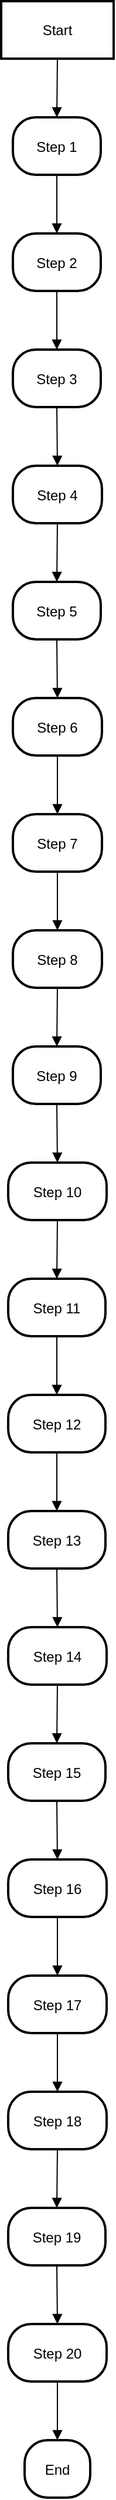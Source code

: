 <mxfile version="24.8.3">
  <diagram name="Page-1" id="THVUXLUAPRuHUd8sM5LI">
    <mxGraphModel>
      <root>
        <mxCell id="0" />
        <mxCell id="1" parent="0" />
        <mxCell id="2" value="Start" style="whiteSpace=wrap;strokeWidth=2;" vertex="1" parent="1">
          <mxGeometry x="8" y="8" width="96" height="49" as="geometry" />
        </mxCell>
        <mxCell id="3" value="Step 1" style="rounded=1;arcSize=40;strokeWidth=2" vertex="1" parent="1">
          <mxGeometry x="18" y="107" width="75" height="49" as="geometry" />
        </mxCell>
        <mxCell id="4" value="Step 2" style="rounded=1;arcSize=40;strokeWidth=2" vertex="1" parent="1">
          <mxGeometry x="18" y="206" width="75" height="49" as="geometry" />
        </mxCell>
        <mxCell id="5" value="Step 3" style="rounded=1;arcSize=40;strokeWidth=2" vertex="1" parent="1">
          <mxGeometry x="18" y="305" width="75" height="49" as="geometry" />
        </mxCell>
        <mxCell id="6" value="Step 4" style="rounded=1;arcSize=40;strokeWidth=2" vertex="1" parent="1">
          <mxGeometry x="18" y="404" width="76" height="49" as="geometry" />
        </mxCell>
        <mxCell id="7" value="Step 5" style="rounded=1;arcSize=40;strokeWidth=2" vertex="1" parent="1">
          <mxGeometry x="18" y="503" width="75" height="49" as="geometry" />
        </mxCell>
        <mxCell id="8" value="Step 6" style="rounded=1;arcSize=40;strokeWidth=2" vertex="1" parent="1">
          <mxGeometry x="18" y="602" width="76" height="49" as="geometry" />
        </mxCell>
        <mxCell id="9" value="Step 7" style="rounded=1;arcSize=40;strokeWidth=2" vertex="1" parent="1">
          <mxGeometry x="18" y="701" width="76" height="49" as="geometry" />
        </mxCell>
        <mxCell id="10" value="Step 8" style="rounded=1;arcSize=40;strokeWidth=2" vertex="1" parent="1">
          <mxGeometry x="18" y="800" width="76" height="49" as="geometry" />
        </mxCell>
        <mxCell id="11" value="Step 9" style="rounded=1;arcSize=40;strokeWidth=2" vertex="1" parent="1">
          <mxGeometry x="18" y="899" width="75" height="49" as="geometry" />
        </mxCell>
        <mxCell id="12" value="Step 10" style="rounded=1;arcSize=40;strokeWidth=2" vertex="1" parent="1">
          <mxGeometry x="14" y="998" width="84" height="49" as="geometry" />
        </mxCell>
        <mxCell id="13" value="Step 11" style="rounded=1;arcSize=40;strokeWidth=2" vertex="1" parent="1">
          <mxGeometry x="14" y="1097" width="83" height="49" as="geometry" />
        </mxCell>
        <mxCell id="14" value="Step 12" style="rounded=1;arcSize=40;strokeWidth=2" vertex="1" parent="1">
          <mxGeometry x="14" y="1196" width="83" height="49" as="geometry" />
        </mxCell>
        <mxCell id="15" value="Step 13" style="rounded=1;arcSize=40;strokeWidth=2" vertex="1" parent="1">
          <mxGeometry x="14" y="1295" width="83" height="49" as="geometry" />
        </mxCell>
        <mxCell id="16" value="Step 14" style="rounded=1;arcSize=40;strokeWidth=2" vertex="1" parent="1">
          <mxGeometry x="14" y="1394" width="84" height="49" as="geometry" />
        </mxCell>
        <mxCell id="17" value="Step 15" style="rounded=1;arcSize=40;strokeWidth=2" vertex="1" parent="1">
          <mxGeometry x="14" y="1493" width="83" height="49" as="geometry" />
        </mxCell>
        <mxCell id="18" value="Step 16" style="rounded=1;arcSize=40;strokeWidth=2" vertex="1" parent="1">
          <mxGeometry x="14" y="1592" width="84" height="49" as="geometry" />
        </mxCell>
        <mxCell id="19" value="Step 17" style="rounded=1;arcSize=40;strokeWidth=2" vertex="1" parent="1">
          <mxGeometry x="14" y="1691" width="84" height="49" as="geometry" />
        </mxCell>
        <mxCell id="20" value="Step 18" style="rounded=1;arcSize=40;strokeWidth=2" vertex="1" parent="1">
          <mxGeometry x="14" y="1790" width="84" height="49" as="geometry" />
        </mxCell>
        <mxCell id="21" value="Step 19" style="rounded=1;arcSize=40;strokeWidth=2" vertex="1" parent="1">
          <mxGeometry x="14" y="1889" width="83" height="49" as="geometry" />
        </mxCell>
        <mxCell id="22" value="Step 20" style="rounded=1;arcSize=40;strokeWidth=2" vertex="1" parent="1">
          <mxGeometry x="14" y="1988" width="84" height="49" as="geometry" />
        </mxCell>
        <mxCell id="23" value="End" style="rounded=1;arcSize=40;strokeWidth=2" vertex="1" parent="1">
          <mxGeometry x="28" y="2087" width="56" height="49" as="geometry" />
        </mxCell>
        <mxCell id="24" value="" style="curved=1;startArrow=none;endArrow=block;exitX=0.5;exitY=1;entryX=0.5;entryY=0;" edge="1" parent="1" source="2" target="3">
          <mxGeometry relative="1" as="geometry">
            <Array as="points" />
          </mxGeometry>
        </mxCell>
        <mxCell id="25" value="" style="curved=1;startArrow=none;endArrow=block;exitX=0.5;exitY=1;entryX=0.5;entryY=0;" edge="1" parent="1" source="3" target="4">
          <mxGeometry relative="1" as="geometry">
            <Array as="points" />
          </mxGeometry>
        </mxCell>
        <mxCell id="26" value="" style="curved=1;startArrow=none;endArrow=block;exitX=0.5;exitY=1;entryX=0.5;entryY=0;" edge="1" parent="1" source="4" target="5">
          <mxGeometry relative="1" as="geometry">
            <Array as="points" />
          </mxGeometry>
        </mxCell>
        <mxCell id="27" value="" style="curved=1;startArrow=none;endArrow=block;exitX=0.5;exitY=1;entryX=0.5;entryY=0;" edge="1" parent="1" source="5" target="6">
          <mxGeometry relative="1" as="geometry">
            <Array as="points" />
          </mxGeometry>
        </mxCell>
        <mxCell id="28" value="" style="curved=1;startArrow=none;endArrow=block;exitX=0.5;exitY=1;entryX=0.5;entryY=0;" edge="1" parent="1" source="6" target="7">
          <mxGeometry relative="1" as="geometry">
            <Array as="points" />
          </mxGeometry>
        </mxCell>
        <mxCell id="29" value="" style="curved=1;startArrow=none;endArrow=block;exitX=0.5;exitY=1;entryX=0.5;entryY=0;" edge="1" parent="1" source="7" target="8">
          <mxGeometry relative="1" as="geometry">
            <Array as="points" />
          </mxGeometry>
        </mxCell>
        <mxCell id="30" value="" style="curved=1;startArrow=none;endArrow=block;exitX=0.5;exitY=1;entryX=0.5;entryY=0;" edge="1" parent="1" source="8" target="9">
          <mxGeometry relative="1" as="geometry">
            <Array as="points" />
          </mxGeometry>
        </mxCell>
        <mxCell id="31" value="" style="curved=1;startArrow=none;endArrow=block;exitX=0.5;exitY=1;entryX=0.5;entryY=0;" edge="1" parent="1" source="9" target="10">
          <mxGeometry relative="1" as="geometry">
            <Array as="points" />
          </mxGeometry>
        </mxCell>
        <mxCell id="32" value="" style="curved=1;startArrow=none;endArrow=block;exitX=0.5;exitY=1;entryX=0.5;entryY=0;" edge="1" parent="1" source="10" target="11">
          <mxGeometry relative="1" as="geometry">
            <Array as="points" />
          </mxGeometry>
        </mxCell>
        <mxCell id="33" value="" style="curved=1;startArrow=none;endArrow=block;exitX=0.5;exitY=1;entryX=0.5;entryY=0;" edge="1" parent="1" source="11" target="12">
          <mxGeometry relative="1" as="geometry">
            <Array as="points" />
          </mxGeometry>
        </mxCell>
        <mxCell id="34" value="" style="curved=1;startArrow=none;endArrow=block;exitX=0.5;exitY=1;entryX=0.5;entryY=0;" edge="1" parent="1" source="12" target="13">
          <mxGeometry relative="1" as="geometry">
            <Array as="points" />
          </mxGeometry>
        </mxCell>
        <mxCell id="35" value="" style="curved=1;startArrow=none;endArrow=block;exitX=0.5;exitY=1;entryX=0.5;entryY=0;" edge="1" parent="1" source="13" target="14">
          <mxGeometry relative="1" as="geometry">
            <Array as="points" />
          </mxGeometry>
        </mxCell>
        <mxCell id="36" value="" style="curved=1;startArrow=none;endArrow=block;exitX=0.5;exitY=1;entryX=0.5;entryY=0;" edge="1" parent="1" source="14" target="15">
          <mxGeometry relative="1" as="geometry">
            <Array as="points" />
          </mxGeometry>
        </mxCell>
        <mxCell id="37" value="" style="curved=1;startArrow=none;endArrow=block;exitX=0.5;exitY=1;entryX=0.5;entryY=0;" edge="1" parent="1" source="15" target="16">
          <mxGeometry relative="1" as="geometry">
            <Array as="points" />
          </mxGeometry>
        </mxCell>
        <mxCell id="38" value="" style="curved=1;startArrow=none;endArrow=block;exitX=0.5;exitY=1;entryX=0.5;entryY=0;" edge="1" parent="1" source="16" target="17">
          <mxGeometry relative="1" as="geometry">
            <Array as="points" />
          </mxGeometry>
        </mxCell>
        <mxCell id="39" value="" style="curved=1;startArrow=none;endArrow=block;exitX=0.5;exitY=1;entryX=0.5;entryY=0;" edge="1" parent="1" source="17" target="18">
          <mxGeometry relative="1" as="geometry">
            <Array as="points" />
          </mxGeometry>
        </mxCell>
        <mxCell id="40" value="" style="curved=1;startArrow=none;endArrow=block;exitX=0.5;exitY=1;entryX=0.5;entryY=0;" edge="1" parent="1" source="18" target="19">
          <mxGeometry relative="1" as="geometry">
            <Array as="points" />
          </mxGeometry>
        </mxCell>
        <mxCell id="41" value="" style="curved=1;startArrow=none;endArrow=block;exitX=0.5;exitY=1;entryX=0.5;entryY=0;" edge="1" parent="1" source="19" target="20">
          <mxGeometry relative="1" as="geometry">
            <Array as="points" />
          </mxGeometry>
        </mxCell>
        <mxCell id="42" value="" style="curved=1;startArrow=none;endArrow=block;exitX=0.5;exitY=1;entryX=0.5;entryY=0;" edge="1" parent="1" source="20" target="21">
          <mxGeometry relative="1" as="geometry">
            <Array as="points" />
          </mxGeometry>
        </mxCell>
        <mxCell id="43" value="" style="curved=1;startArrow=none;endArrow=block;exitX=0.5;exitY=1;entryX=0.5;entryY=0;" edge="1" parent="1" source="21" target="22">
          <mxGeometry relative="1" as="geometry">
            <Array as="points" />
          </mxGeometry>
        </mxCell>
        <mxCell id="44" value="" style="curved=1;startArrow=none;endArrow=block;exitX=0.5;exitY=1;entryX=0.5;entryY=0;" edge="1" parent="1" source="22" target="23">
          <mxGeometry relative="1" as="geometry">
            <Array as="points" />
          </mxGeometry>
        </mxCell>
      </root>
    </mxGraphModel>
  </diagram>
</mxfile>

